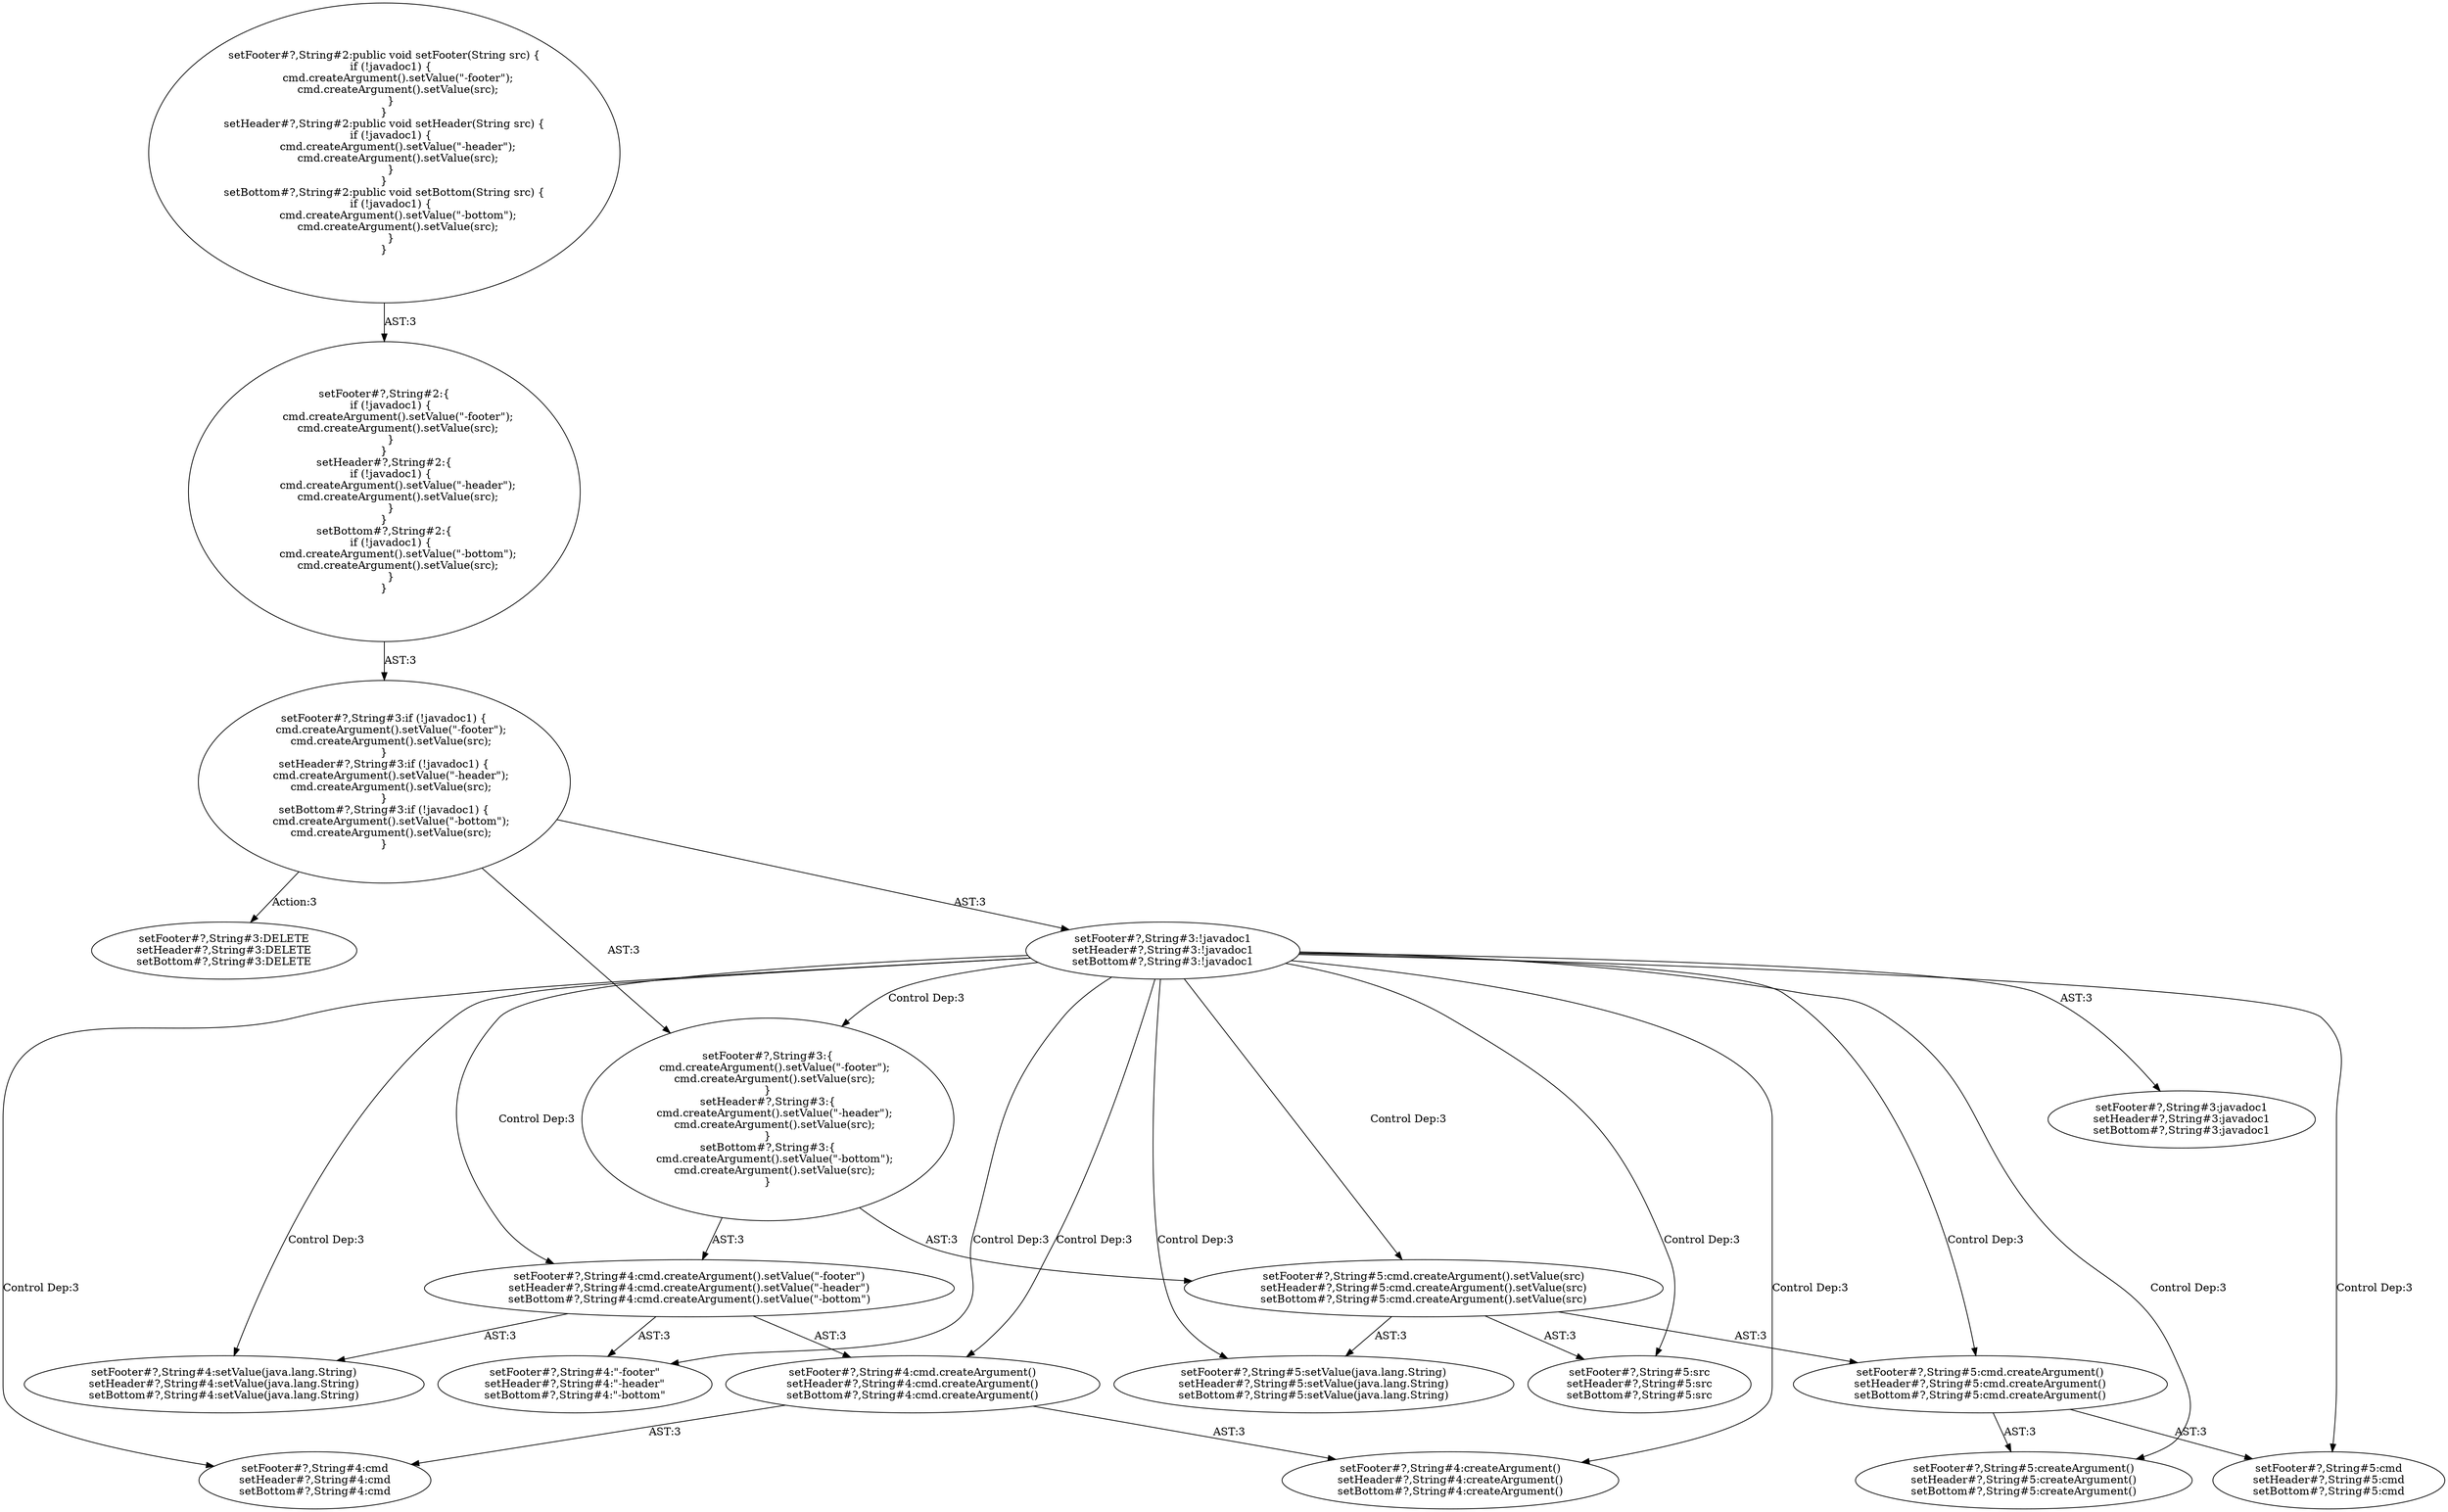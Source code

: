 digraph "Pattern" {
0 [label="setFooter#?,String#3:DELETE
setHeader#?,String#3:DELETE
setBottom#?,String#3:DELETE" shape=ellipse]
1 [label="setFooter#?,String#3:if (!javadoc1) \{
    cmd.createArgument().setValue(\"-footer\");
    cmd.createArgument().setValue(src);
\}
setHeader#?,String#3:if (!javadoc1) \{
    cmd.createArgument().setValue(\"-header\");
    cmd.createArgument().setValue(src);
\}
setBottom#?,String#3:if (!javadoc1) \{
    cmd.createArgument().setValue(\"-bottom\");
    cmd.createArgument().setValue(src);
\}" shape=ellipse]
2 [label="setFooter#?,String#2:\{
    if (!javadoc1) \{
        cmd.createArgument().setValue(\"-footer\");
        cmd.createArgument().setValue(src);
    \}
\}
setHeader#?,String#2:\{
    if (!javadoc1) \{
        cmd.createArgument().setValue(\"-header\");
        cmd.createArgument().setValue(src);
    \}
\}
setBottom#?,String#2:\{
    if (!javadoc1) \{
        cmd.createArgument().setValue(\"-bottom\");
        cmd.createArgument().setValue(src);
    \}
\}" shape=ellipse]
3 [label="setFooter#?,String#2:public void setFooter(String src) \{
    if (!javadoc1) \{
        cmd.createArgument().setValue(\"-footer\");
        cmd.createArgument().setValue(src);
    \}
\}
setHeader#?,String#2:public void setHeader(String src) \{
    if (!javadoc1) \{
        cmd.createArgument().setValue(\"-header\");
        cmd.createArgument().setValue(src);
    \}
\}
setBottom#?,String#2:public void setBottom(String src) \{
    if (!javadoc1) \{
        cmd.createArgument().setValue(\"-bottom\");
        cmd.createArgument().setValue(src);
    \}
\}" shape=ellipse]
4 [label="setFooter#?,String#3:!javadoc1
setHeader#?,String#3:!javadoc1
setBottom#?,String#3:!javadoc1" shape=ellipse]
5 [label="setFooter#?,String#3:javadoc1
setHeader#?,String#3:javadoc1
setBottom#?,String#3:javadoc1" shape=ellipse]
6 [label="setFooter#?,String#3:\{
    cmd.createArgument().setValue(\"-footer\");
    cmd.createArgument().setValue(src);
\}
setHeader#?,String#3:\{
    cmd.createArgument().setValue(\"-header\");
    cmd.createArgument().setValue(src);
\}
setBottom#?,String#3:\{
    cmd.createArgument().setValue(\"-bottom\");
    cmd.createArgument().setValue(src);
\}" shape=ellipse]
7 [label="setFooter#?,String#4:cmd.createArgument().setValue(\"-footer\")
setHeader#?,String#4:cmd.createArgument().setValue(\"-header\")
setBottom#?,String#4:cmd.createArgument().setValue(\"-bottom\")" shape=ellipse]
8 [label="setFooter#?,String#4:setValue(java.lang.String)
setHeader#?,String#4:setValue(java.lang.String)
setBottom#?,String#4:setValue(java.lang.String)" shape=ellipse]
9 [label="setFooter#?,String#4:cmd.createArgument()
setHeader#?,String#4:cmd.createArgument()
setBottom#?,String#4:cmd.createArgument()" shape=ellipse]
10 [label="setFooter#?,String#4:createArgument()
setHeader#?,String#4:createArgument()
setBottom#?,String#4:createArgument()" shape=ellipse]
11 [label="setFooter#?,String#4:cmd
setHeader#?,String#4:cmd
setBottom#?,String#4:cmd" shape=ellipse]
12 [label="setFooter#?,String#4:\"-footer\"
setHeader#?,String#4:\"-header\"
setBottom#?,String#4:\"-bottom\"" shape=ellipse]
13 [label="setFooter#?,String#5:cmd.createArgument().setValue(src)
setHeader#?,String#5:cmd.createArgument().setValue(src)
setBottom#?,String#5:cmd.createArgument().setValue(src)" shape=ellipse]
14 [label="setFooter#?,String#5:setValue(java.lang.String)
setHeader#?,String#5:setValue(java.lang.String)
setBottom#?,String#5:setValue(java.lang.String)" shape=ellipse]
15 [label="setFooter#?,String#5:cmd.createArgument()
setHeader#?,String#5:cmd.createArgument()
setBottom#?,String#5:cmd.createArgument()" shape=ellipse]
16 [label="setFooter#?,String#5:createArgument()
setHeader#?,String#5:createArgument()
setBottom#?,String#5:createArgument()" shape=ellipse]
17 [label="setFooter#?,String#5:cmd
setHeader#?,String#5:cmd
setBottom#?,String#5:cmd" shape=ellipse]
18 [label="setFooter#?,String#5:src
setHeader#?,String#5:src
setBottom#?,String#5:src" shape=ellipse]
1 -> 0 [label="Action:3"];
1 -> 4 [label="AST:3"];
1 -> 6 [label="AST:3"];
2 -> 1 [label="AST:3"];
3 -> 2 [label="AST:3"];
4 -> 5 [label="AST:3"];
4 -> 6 [label="Control Dep:3"];
4 -> 7 [label="Control Dep:3"];
4 -> 8 [label="Control Dep:3"];
4 -> 9 [label="Control Dep:3"];
4 -> 10 [label="Control Dep:3"];
4 -> 11 [label="Control Dep:3"];
4 -> 12 [label="Control Dep:3"];
4 -> 13 [label="Control Dep:3"];
4 -> 14 [label="Control Dep:3"];
4 -> 15 [label="Control Dep:3"];
4 -> 16 [label="Control Dep:3"];
4 -> 17 [label="Control Dep:3"];
4 -> 18 [label="Control Dep:3"];
6 -> 7 [label="AST:3"];
6 -> 13 [label="AST:3"];
7 -> 9 [label="AST:3"];
7 -> 8 [label="AST:3"];
7 -> 12 [label="AST:3"];
9 -> 11 [label="AST:3"];
9 -> 10 [label="AST:3"];
13 -> 15 [label="AST:3"];
13 -> 14 [label="AST:3"];
13 -> 18 [label="AST:3"];
15 -> 17 [label="AST:3"];
15 -> 16 [label="AST:3"];
}